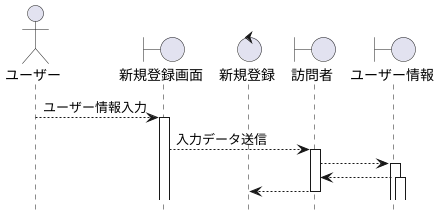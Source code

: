 @startuml robustness

hide footbox

actor ユーザー as A
' バウンダリ（UI部分）
boundary 新規登録画面 as B1
control 新規登録 as B2
' コントロール（処理制御）
boundary 訪問者 as B3
' エンティティ（データ）
boundary ユーザー情報 as B4

' フロー
A --> B1 : ユーザー情報入力
activate B1
B1 --> B3 : 入力データ送信
activate B3

B3 --> B4 : 
activate B4
B4 --> B3 : 
activate B4
B3 --> B2 : 
deactivate B3




@enduml
